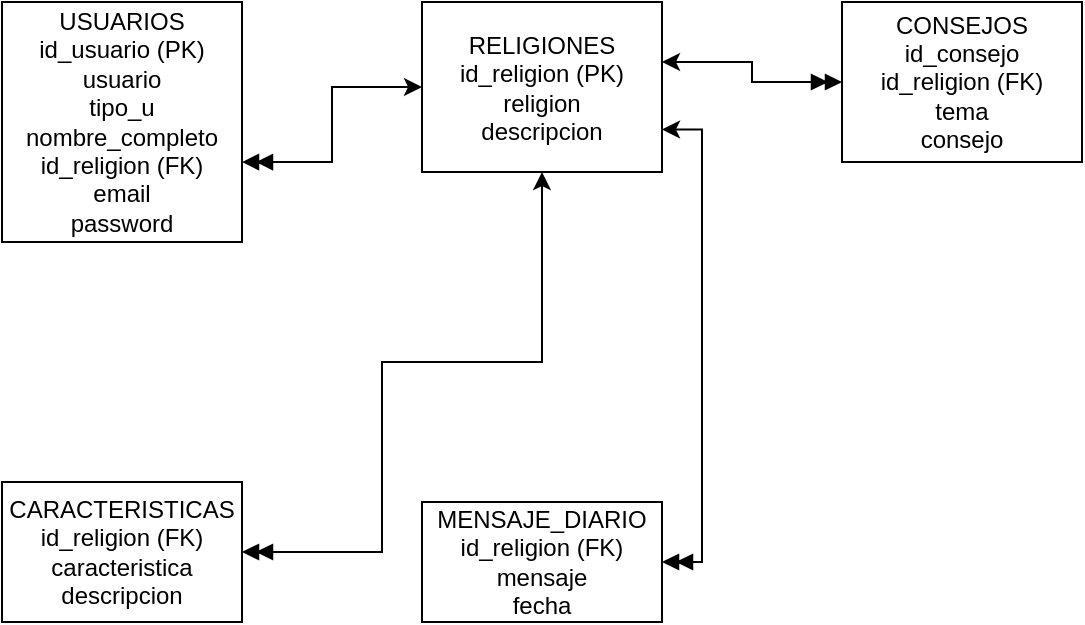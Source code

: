<mxfile version="20.5.1" type="device"><diagram id="AVuV-3mhJ8S6Ep1StAd_" name="Página-1"><mxGraphModel dx="868" dy="449" grid="1" gridSize="10" guides="1" tooltips="1" connect="1" arrows="1" fold="1" page="1" pageScale="1" pageWidth="827" pageHeight="1169" math="0" shadow="0"><root><mxCell id="0"/><mxCell id="1" parent="0"/><mxCell id="sA1DbZoeqVTLB4sqHJR7-1" value="USUARIOS&lt;br&gt;id_usuario (PK)&lt;br&gt;usuario&lt;br&gt;tipo_u&lt;br&gt;nombre_completo&lt;br&gt;id_religion (FK)&lt;br&gt;email&lt;br&gt;password" style="rounded=0;whiteSpace=wrap;html=1;" vertex="1" parent="1"><mxGeometry x="10" y="80" width="120" height="120" as="geometry"/></mxCell><mxCell id="sA1DbZoeqVTLB4sqHJR7-7" style="edgeStyle=orthogonalEdgeStyle;rounded=0;orthogonalLoop=1;jettySize=auto;html=1;exitX=0;exitY=0.5;exitDx=0;exitDy=0;entryX=1;entryY=0.667;entryDx=0;entryDy=0;entryPerimeter=0;endArrow=doubleBlock;endFill=1;startArrow=classic;startFill=1;" edge="1" parent="1" source="sA1DbZoeqVTLB4sqHJR7-2" target="sA1DbZoeqVTLB4sqHJR7-1"><mxGeometry relative="1" as="geometry"/></mxCell><mxCell id="sA1DbZoeqVTLB4sqHJR7-10" style="edgeStyle=orthogonalEdgeStyle;rounded=0;orthogonalLoop=1;jettySize=auto;html=1;exitX=0.5;exitY=1;exitDx=0;exitDy=0;entryX=1;entryY=0.5;entryDx=0;entryDy=0;startArrow=classic;startFill=1;endArrow=doubleBlock;endFill=1;" edge="1" parent="1" source="sA1DbZoeqVTLB4sqHJR7-2" target="sA1DbZoeqVTLB4sqHJR7-3"><mxGeometry relative="1" as="geometry"><Array as="points"><mxPoint x="280" y="260"/><mxPoint x="200" y="260"/><mxPoint x="200" y="355"/></Array></mxGeometry></mxCell><mxCell id="sA1DbZoeqVTLB4sqHJR7-2" value="RELIGIONES&lt;br&gt;id_religion (PK)&lt;br&gt;religion&lt;br&gt;descripcion" style="rounded=0;whiteSpace=wrap;html=1;" vertex="1" parent="1"><mxGeometry x="220" y="80" width="120" height="85" as="geometry"/></mxCell><mxCell id="sA1DbZoeqVTLB4sqHJR7-3" value="CARACTERISTICAS&lt;br&gt;id_religion (FK)&lt;br&gt;caracteristica&lt;br&gt;descripcion" style="rounded=0;whiteSpace=wrap;html=1;" vertex="1" parent="1"><mxGeometry x="10" y="320" width="120" height="70" as="geometry"/></mxCell><mxCell id="sA1DbZoeqVTLB4sqHJR7-14" style="edgeStyle=orthogonalEdgeStyle;rounded=0;orthogonalLoop=1;jettySize=auto;html=1;exitX=1;exitY=0.5;exitDx=0;exitDy=0;entryX=1;entryY=0.75;entryDx=0;entryDy=0;startArrow=doubleBlock;startFill=1;endArrow=classic;endFill=1;" edge="1" parent="1" source="sA1DbZoeqVTLB4sqHJR7-5" target="sA1DbZoeqVTLB4sqHJR7-2"><mxGeometry relative="1" as="geometry"/></mxCell><mxCell id="sA1DbZoeqVTLB4sqHJR7-5" value="MENSAJE_DIARIO&lt;br&gt;id_religion (FK)&lt;br&gt;mensaje&lt;br&gt;fecha" style="rounded=0;whiteSpace=wrap;html=1;" vertex="1" parent="1"><mxGeometry x="220" y="330" width="120" height="60" as="geometry"/></mxCell><mxCell id="sA1DbZoeqVTLB4sqHJR7-9" style="edgeStyle=orthogonalEdgeStyle;rounded=0;orthogonalLoop=1;jettySize=auto;html=1;exitX=0;exitY=0.5;exitDx=0;exitDy=0;entryX=1;entryY=0.353;entryDx=0;entryDy=0;entryPerimeter=0;startArrow=doubleBlock;startFill=1;endArrow=classic;endFill=1;" edge="1" parent="1" source="sA1DbZoeqVTLB4sqHJR7-6" target="sA1DbZoeqVTLB4sqHJR7-2"><mxGeometry relative="1" as="geometry"/></mxCell><mxCell id="sA1DbZoeqVTLB4sqHJR7-6" value="CONSEJOS&lt;br&gt;id_consejo&lt;br&gt;id_religion (FK)&lt;br&gt;tema&lt;br&gt;consejo" style="rounded=0;whiteSpace=wrap;html=1;" vertex="1" parent="1"><mxGeometry x="430" y="80" width="120" height="80" as="geometry"/></mxCell></root></mxGraphModel></diagram></mxfile>